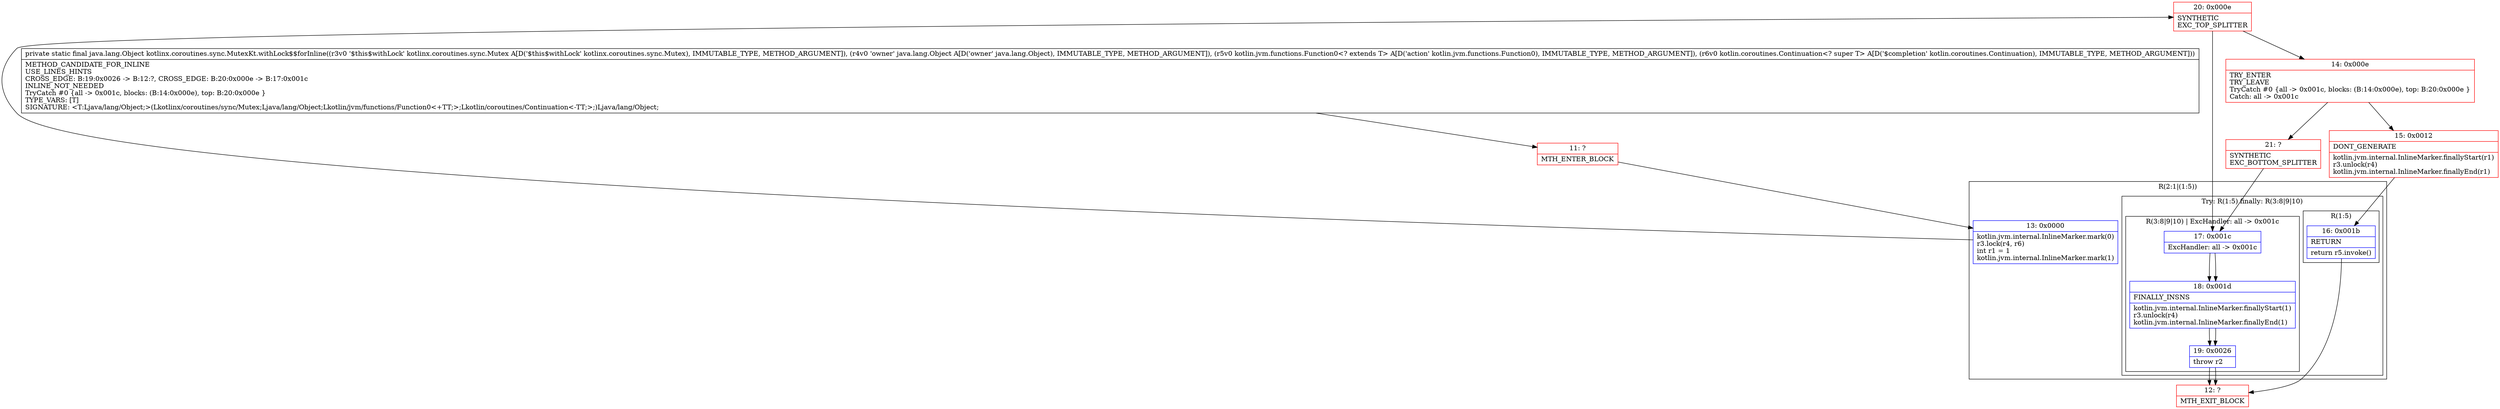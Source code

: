 digraph "CFG forkotlinx.coroutines.sync.MutexKt.withLock$$forInline(Lkotlinx\/coroutines\/sync\/Mutex;Ljava\/lang\/Object;Lkotlin\/jvm\/functions\/Function0;Lkotlin\/coroutines\/Continuation;)Ljava\/lang\/Object;" {
subgraph cluster_Region_322562995 {
label = "R(2:1|(1:5))";
node [shape=record,color=blue];
Node_13 [shape=record,label="{13\:\ 0x0000|kotlin.jvm.internal.InlineMarker.mark(0)\lr3.lock(r4, r6)\lint r1 = 1\lkotlin.jvm.internal.InlineMarker.mark(1)\l}"];
subgraph cluster_TryCatchRegion_1689985908 {
label = "Try: R(1:5) finally: R(3:8|9|10)";
node [shape=record,color=blue];
subgraph cluster_Region_967718319 {
label = "R(1:5)";
node [shape=record,color=blue];
Node_16 [shape=record,label="{16\:\ 0x001b|RETURN\l|return r5.invoke()\l}"];
}
subgraph cluster_Region_2045258976 {
label = "R(3:8|9|10) | ExcHandler: all \-\> 0x001c\l";
node [shape=record,color=blue];
Node_17 [shape=record,label="{17\:\ 0x001c|ExcHandler: all \-\> 0x001c\l}"];
Node_18 [shape=record,label="{18\:\ 0x001d|FINALLY_INSNS\l|kotlin.jvm.internal.InlineMarker.finallyStart(1)\lr3.unlock(r4)\lkotlin.jvm.internal.InlineMarker.finallyEnd(1)\l}"];
Node_19 [shape=record,label="{19\:\ 0x0026|throw r2\l}"];
}
}
}
subgraph cluster_Region_2045258976 {
label = "R(3:8|9|10) | ExcHandler: all \-\> 0x001c\l";
node [shape=record,color=blue];
Node_17 [shape=record,label="{17\:\ 0x001c|ExcHandler: all \-\> 0x001c\l}"];
Node_18 [shape=record,label="{18\:\ 0x001d|FINALLY_INSNS\l|kotlin.jvm.internal.InlineMarker.finallyStart(1)\lr3.unlock(r4)\lkotlin.jvm.internal.InlineMarker.finallyEnd(1)\l}"];
Node_19 [shape=record,label="{19\:\ 0x0026|throw r2\l}"];
}
Node_11 [shape=record,color=red,label="{11\:\ ?|MTH_ENTER_BLOCK\l}"];
Node_20 [shape=record,color=red,label="{20\:\ 0x000e|SYNTHETIC\lEXC_TOP_SPLITTER\l}"];
Node_14 [shape=record,color=red,label="{14\:\ 0x000e|TRY_ENTER\lTRY_LEAVE\lTryCatch #0 \{all \-\> 0x001c, blocks: (B:14:0x000e), top: B:20:0x000e \}\lCatch: all \-\> 0x001c\l}"];
Node_15 [shape=record,color=red,label="{15\:\ 0x0012|DONT_GENERATE\l|kotlin.jvm.internal.InlineMarker.finallyStart(r1)\lr3.unlock(r4)\lkotlin.jvm.internal.InlineMarker.finallyEnd(r1)\l}"];
Node_12 [shape=record,color=red,label="{12\:\ ?|MTH_EXIT_BLOCK\l}"];
Node_21 [shape=record,color=red,label="{21\:\ ?|SYNTHETIC\lEXC_BOTTOM_SPLITTER\l}"];
MethodNode[shape=record,label="{private static final java.lang.Object kotlinx.coroutines.sync.MutexKt.withLock$$forInline((r3v0 '$this$withLock' kotlinx.coroutines.sync.Mutex A[D('$this$withLock' kotlinx.coroutines.sync.Mutex), IMMUTABLE_TYPE, METHOD_ARGUMENT]), (r4v0 'owner' java.lang.Object A[D('owner' java.lang.Object), IMMUTABLE_TYPE, METHOD_ARGUMENT]), (r5v0 kotlin.jvm.functions.Function0\<? extends T\> A[D('action' kotlin.jvm.functions.Function0), IMMUTABLE_TYPE, METHOD_ARGUMENT]), (r6v0 kotlin.coroutines.Continuation\<? super T\> A[D('$completion' kotlin.coroutines.Continuation), IMMUTABLE_TYPE, METHOD_ARGUMENT]))  | METHOD_CANDIDATE_FOR_INLINE\lUSE_LINES_HINTS\lCROSS_EDGE: B:19:0x0026 \-\> B:12:?, CROSS_EDGE: B:20:0x000e \-\> B:17:0x001c\lINLINE_NOT_NEEDED\lTryCatch #0 \{all \-\> 0x001c, blocks: (B:14:0x000e), top: B:20:0x000e \}\lTYPE_VARS: [T]\lSIGNATURE: \<T:Ljava\/lang\/Object;\>(Lkotlinx\/coroutines\/sync\/Mutex;Ljava\/lang\/Object;Lkotlin\/jvm\/functions\/Function0\<+TT;\>;Lkotlin\/coroutines\/Continuation\<\-TT;\>;)Ljava\/lang\/Object;\l}"];
MethodNode -> Node_11;Node_13 -> Node_20;
Node_16 -> Node_12;
Node_17 -> Node_18;
Node_18 -> Node_19;
Node_19 -> Node_12;
Node_17 -> Node_18;
Node_18 -> Node_19;
Node_19 -> Node_12;
Node_11 -> Node_13;
Node_20 -> Node_14;
Node_20 -> Node_17;
Node_14 -> Node_15;
Node_14 -> Node_21;
Node_15 -> Node_16;
Node_21 -> Node_17;
}

